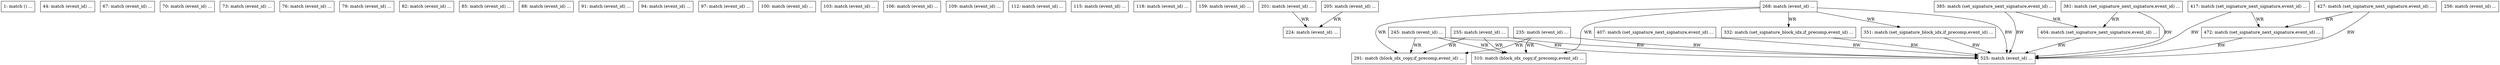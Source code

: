 digraph G {
  "1: match () ...
" [shape=box, ];
  "44: match (event_id) ...
" [shape=box, ];
  "67: match (event_id) ...
" [shape=box, ];
  "70: match (event_id) ...
" [shape=box, ];
  "73: match (event_id) ...
" [shape=box, ];
  "76: match (event_id) ...
" [shape=box, ];
  "79: match (event_id) ...
" [shape=box, ];
  "82: match (event_id) ...
" [shape=box, ];
  "85: match (event_id) ...
" [shape=box, ];
  "88: match (event_id) ...
" [shape=box, ];
  "91: match (event_id) ...
" [shape=box, ];
  "94: match (event_id) ...
" [shape=box, ];
  "97: match (event_id) ...
" [shape=box, ];
  "100: match (event_id) ...
" [shape=box, ];
  "103: match (event_id) ...
" [shape=box, ];
  "106: match (event_id) ...
" [shape=box, ];
  "109: match (event_id) ...
" [shape=box, ];
  "112: match (event_id) ...
" [shape=box, ];
  "115: match (event_id) ...
" [shape=box, ];
  "118: match (event_id) ...
" [shape=box, ];
  "159: match (event_id) ...
" [shape=box, ];
  "201: match (event_id) ...
" [shape=box, ];
  "205: match (event_id) ...
" [shape=box, ];
  "224: match (event_id) ...
" [shape=box, ];
  "235: match (event_id) ...
" [shape=box, ];
  "245: match (event_id) ...
" [shape=box, ];
  "255: match (event_id) ...
" [shape=box, ];
  "256: match (event_id) ...
" [shape=box, ];
  "268: match (event_id) ...
" [shape=box, ];
  "291: match (block_idx_copy,if_precomp,event_id) ...
" [shape=box, ];
  "310: match (block_idx_copy,if_precomp,event_id) ...
" [shape=box, ];
  "332: match (set_signature_block_idx,if_precomp,event_id) ...
" [shape=box, ];
  "351: match (set_signature_block_idx,if_precomp,event_id) ...
" [shape=box, ];
  "381: match (set_signature_next_signature,event_id) ...
" [shape=box, ];
  "385: match (set_signature_next_signature,event_id) ...
" [shape=box, ];
  "404: match (set_signature_next_signature,event_id) ...
" [shape=box, ];
  "407: match (set_signature_next_signature,event_id) ...
" [shape=box, ];
  "417: match (set_signature_next_signature,event_id) ...
" [shape=box, ];
  "427: match (set_signature_next_signature,event_id) ...
" [shape=box, ];
  "472: match (set_signature_next_signature,event_id) ...
" [shape=box, ];
  "525: match (event_id) ...
" [shape=box, ];
  
  
  "201: match (event_id) ...
" -> "224: match (event_id) ...
" [label="WR", ];
  "205: match (event_id) ...
" -> "224: match (event_id) ...
" [label="WR", ];
  "235: match (event_id) ...
" -> "291: match (block_idx_copy,if_precomp,event_id) ...
" [
  label="WR", ];
  "235: match (event_id) ...
" -> "310: match (block_idx_copy,if_precomp,event_id) ...
" [
  label="WR", ];
  "235: match (event_id) ...
" -> "525: match (event_id) ...
" [label="RW", ];
  "245: match (event_id) ...
" -> "291: match (block_idx_copy,if_precomp,event_id) ...
" [
  label="WR", ];
  "245: match (event_id) ...
" -> "310: match (block_idx_copy,if_precomp,event_id) ...
" [
  label="WR", ];
  "245: match (event_id) ...
" -> "525: match (event_id) ...
" [label="RW", ];
  "255: match (event_id) ...
" -> "291: match (block_idx_copy,if_precomp,event_id) ...
" [
  label="WR", ];
  "255: match (event_id) ...
" -> "310: match (block_idx_copy,if_precomp,event_id) ...
" [
  label="WR", ];
  "255: match (event_id) ...
" -> "525: match (event_id) ...
" [label="RW", ];
  "268: match (event_id) ...
" -> "291: match (block_idx_copy,if_precomp,event_id) ...
" [
  label="WR", ];
  "268: match (event_id) ...
" -> "310: match (block_idx_copy,if_precomp,event_id) ...
" [
  label="WR", ];
  "268: match (event_id) ...
" -> "332: match (set_signature_block_idx,if_precomp,event_id) ...
" [
  label="WR", ];
  "268: match (event_id) ...
" -> "351: match (set_signature_block_idx,if_precomp,event_id) ...
" [
  label="WR", ];
  "268: match (event_id) ...
" -> "525: match (event_id) ...
" [label="RW", ];
  "332: match (set_signature_block_idx,if_precomp,event_id) ...
" -> "525: match (event_id) ...
" [
  label="RW", ];
  "351: match (set_signature_block_idx,if_precomp,event_id) ...
" -> "525: match (event_id) ...
" [
  label="RW", ];
  "381: match (set_signature_next_signature,event_id) ...
" -> "404: match (set_signature_next_signature,event_id) ...
" [
  label="WR", ];
  "381: match (set_signature_next_signature,event_id) ...
" -> "525: match (event_id) ...
" [
  label="RW", ];
  "385: match (set_signature_next_signature,event_id) ...
" -> "404: match (set_signature_next_signature,event_id) ...
" [
  label="WR", ];
  "385: match (set_signature_next_signature,event_id) ...
" -> "525: match (event_id) ...
" [
  label="RW", ];
  "404: match (set_signature_next_signature,event_id) ...
" -> "525: match (event_id) ...
" [
  label="RW", ];
  "407: match (set_signature_next_signature,event_id) ...
" -> "525: match (event_id) ...
" [
  label="RW", ];
  "417: match (set_signature_next_signature,event_id) ...
" -> "472: match (set_signature_next_signature,event_id) ...
" [
  label="WR", ];
  "417: match (set_signature_next_signature,event_id) ...
" -> "525: match (event_id) ...
" [
  label="RW", ];
  "427: match (set_signature_next_signature,event_id) ...
" -> "472: match (set_signature_next_signature,event_id) ...
" [
  label="WR", ];
  "427: match (set_signature_next_signature,event_id) ...
" -> "525: match (event_id) ...
" [
  label="RW", ];
  "472: match (set_signature_next_signature,event_id) ...
" -> "525: match (event_id) ...
" [
  label="RW", ];
  
  }